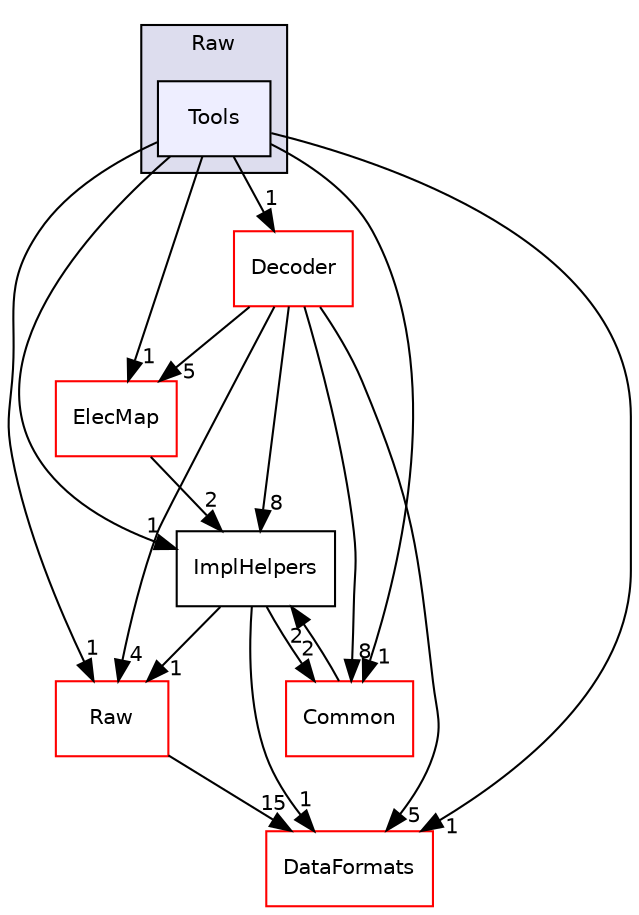 digraph "/home/travis/build/AliceO2Group/AliceO2/Detectors/MUON/MCH/Raw/Tools" {
  bgcolor=transparent;
  compound=true
  node [ fontsize="10", fontname="Helvetica"];
  edge [ labelfontsize="10", labelfontname="Helvetica"];
  subgraph clusterdir_f8de85f281636d081fd2e7e06b0134d2 {
    graph [ bgcolor="#ddddee", pencolor="black", label="Raw" fontname="Helvetica", fontsize="10", URL="dir_f8de85f281636d081fd2e7e06b0134d2.html"]
  dir_2bb804cc1feaa9aef5aea768203368cd [shape=box, label="Tools", style="filled", fillcolor="#eeeeff", pencolor="black", URL="dir_2bb804cc1feaa9aef5aea768203368cd.html"];
  }
  dir_0cfbacb297625179725e3de4f30c0e94 [shape=box label="ElecMap" color="red" URL="dir_0cfbacb297625179725e3de4f30c0e94.html"];
  dir_55964488a5749f1fcba45aaf4e122cee [shape=box label="Common" color="red" URL="dir_55964488a5749f1fcba45aaf4e122cee.html"];
  dir_cfadcf1c28477e06298c128044978e91 [shape=box label="ImplHelpers" URL="dir_cfadcf1c28477e06298c128044978e91.html"];
  dir_060542ae88c3eb8c9b22a30de881a7e9 [shape=box label="Decoder" color="red" URL="dir_060542ae88c3eb8c9b22a30de881a7e9.html"];
  dir_26637d1bd82229bc9ed97f7e706be743 [shape=box label="Raw" color="red" URL="dir_26637d1bd82229bc9ed97f7e706be743.html"];
  dir_2171f7ec022c5423887b07c69b2f5b48 [shape=box label="DataFormats" color="red" URL="dir_2171f7ec022c5423887b07c69b2f5b48.html"];
  dir_2bb804cc1feaa9aef5aea768203368cd->dir_0cfbacb297625179725e3de4f30c0e94 [headlabel="1", labeldistance=1.5 headhref="dir_000543_000414.html"];
  dir_2bb804cc1feaa9aef5aea768203368cd->dir_55964488a5749f1fcba45aaf4e122cee [headlabel="1", labeldistance=1.5 headhref="dir_000543_000529.html"];
  dir_2bb804cc1feaa9aef5aea768203368cd->dir_cfadcf1c28477e06298c128044978e91 [headlabel="1", labeldistance=1.5 headhref="dir_000543_000541.html"];
  dir_2bb804cc1feaa9aef5aea768203368cd->dir_060542ae88c3eb8c9b22a30de881a7e9 [headlabel="1", labeldistance=1.5 headhref="dir_000543_000534.html"];
  dir_2bb804cc1feaa9aef5aea768203368cd->dir_26637d1bd82229bc9ed97f7e706be743 [headlabel="1", labeldistance=1.5 headhref="dir_000543_000562.html"];
  dir_2bb804cc1feaa9aef5aea768203368cd->dir_2171f7ec022c5423887b07c69b2f5b48 [headlabel="1", labeldistance=1.5 headhref="dir_000543_000076.html"];
  dir_0cfbacb297625179725e3de4f30c0e94->dir_cfadcf1c28477e06298c128044978e91 [headlabel="2", labeldistance=1.5 headhref="dir_000414_000541.html"];
  dir_55964488a5749f1fcba45aaf4e122cee->dir_cfadcf1c28477e06298c128044978e91 [headlabel="2", labeldistance=1.5 headhref="dir_000529_000541.html"];
  dir_cfadcf1c28477e06298c128044978e91->dir_55964488a5749f1fcba45aaf4e122cee [headlabel="2", labeldistance=1.5 headhref="dir_000541_000529.html"];
  dir_cfadcf1c28477e06298c128044978e91->dir_26637d1bd82229bc9ed97f7e706be743 [headlabel="1", labeldistance=1.5 headhref="dir_000541_000562.html"];
  dir_cfadcf1c28477e06298c128044978e91->dir_2171f7ec022c5423887b07c69b2f5b48 [headlabel="1", labeldistance=1.5 headhref="dir_000541_000076.html"];
  dir_060542ae88c3eb8c9b22a30de881a7e9->dir_0cfbacb297625179725e3de4f30c0e94 [headlabel="5", labeldistance=1.5 headhref="dir_000534_000414.html"];
  dir_060542ae88c3eb8c9b22a30de881a7e9->dir_55964488a5749f1fcba45aaf4e122cee [headlabel="8", labeldistance=1.5 headhref="dir_000534_000529.html"];
  dir_060542ae88c3eb8c9b22a30de881a7e9->dir_cfadcf1c28477e06298c128044978e91 [headlabel="8", labeldistance=1.5 headhref="dir_000534_000541.html"];
  dir_060542ae88c3eb8c9b22a30de881a7e9->dir_26637d1bd82229bc9ed97f7e706be743 [headlabel="4", labeldistance=1.5 headhref="dir_000534_000562.html"];
  dir_060542ae88c3eb8c9b22a30de881a7e9->dir_2171f7ec022c5423887b07c69b2f5b48 [headlabel="5", labeldistance=1.5 headhref="dir_000534_000076.html"];
  dir_26637d1bd82229bc9ed97f7e706be743->dir_2171f7ec022c5423887b07c69b2f5b48 [headlabel="15", labeldistance=1.5 headhref="dir_000562_000076.html"];
}
